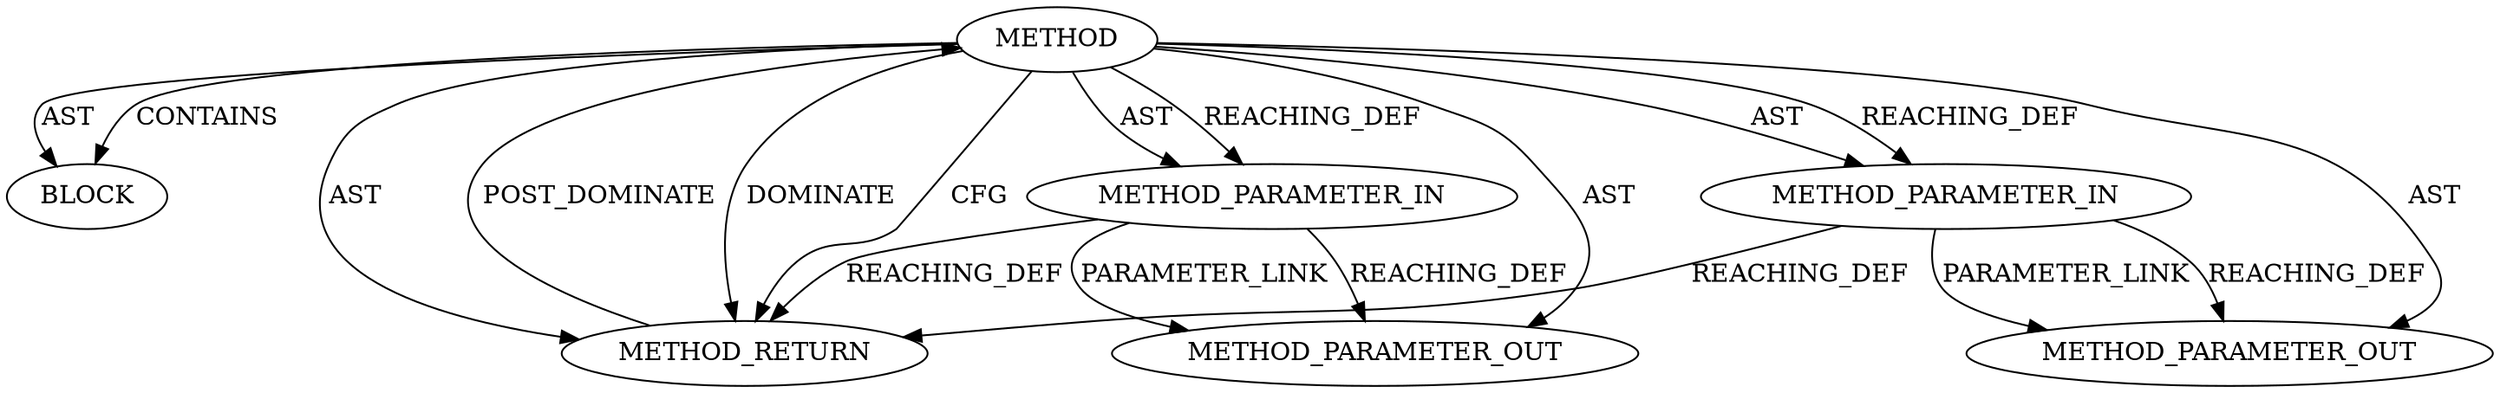 digraph {
  26806 [label=BLOCK ORDER=1 ARGUMENT_INDEX=1 CODE="<empty>" TYPE_FULL_NAME="ANY"]
  26807 [label=METHOD_RETURN ORDER=2 CODE="RET" TYPE_FULL_NAME="ANY" EVALUATION_STRATEGY="BY_VALUE"]
  27722 [label=METHOD_PARAMETER_OUT ORDER=2 CODE="p2" IS_VARIADIC=false TYPE_FULL_NAME="ANY" EVALUATION_STRATEGY="BY_VALUE" INDEX=2 NAME="p2"]
  27721 [label=METHOD_PARAMETER_OUT ORDER=1 CODE="p1" IS_VARIADIC=false TYPE_FULL_NAME="ANY" EVALUATION_STRATEGY="BY_VALUE" INDEX=1 NAME="p1"]
  26804 [label=METHOD_PARAMETER_IN ORDER=1 CODE="p1" IS_VARIADIC=false TYPE_FULL_NAME="ANY" EVALUATION_STRATEGY="BY_VALUE" INDEX=1 NAME="p1"]
  26805 [label=METHOD_PARAMETER_IN ORDER=2 CODE="p2" IS_VARIADIC=false TYPE_FULL_NAME="ANY" EVALUATION_STRATEGY="BY_VALUE" INDEX=2 NAME="p2"]
  26803 [label=METHOD AST_PARENT_TYPE="NAMESPACE_BLOCK" AST_PARENT_FULL_NAME="<global>" ORDER=0 CODE="<empty>" FULL_NAME="BUF_MEM_grow" IS_EXTERNAL=true FILENAME="<empty>" SIGNATURE="" NAME="BUF_MEM_grow"]
  26805 -> 27722 [label=PARAMETER_LINK ]
  26803 -> 27722 [label=AST ]
  26803 -> 26804 [label=AST ]
  26804 -> 27721 [label=REACHING_DEF VARIABLE="p1"]
  26804 -> 27721 [label=PARAMETER_LINK ]
  26803 -> 27721 [label=AST ]
  26805 -> 26807 [label=REACHING_DEF VARIABLE="p2"]
  26803 -> 26807 [label=DOMINATE ]
  26803 -> 26805 [label=AST ]
  26803 -> 26805 [label=REACHING_DEF VARIABLE=""]
  26803 -> 26807 [label=CFG ]
  26803 -> 26804 [label=REACHING_DEF VARIABLE=""]
  26805 -> 27722 [label=REACHING_DEF VARIABLE="p2"]
  26803 -> 26806 [label=AST ]
  26803 -> 26807 [label=AST ]
  26803 -> 26806 [label=CONTAINS ]
  26807 -> 26803 [label=POST_DOMINATE ]
  26804 -> 26807 [label=REACHING_DEF VARIABLE="p1"]
}
